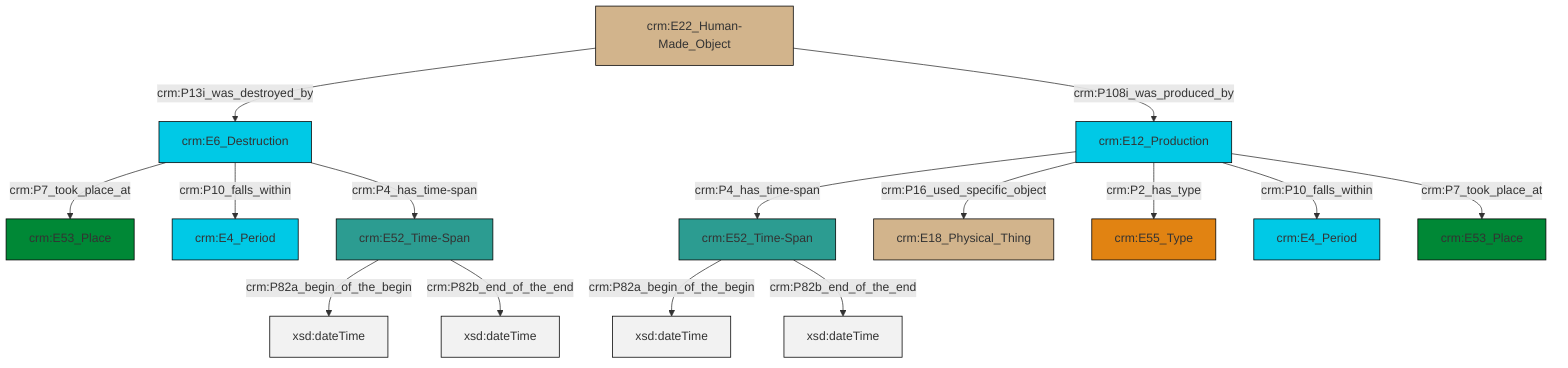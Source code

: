 graph TD
classDef Literal fill:#f2f2f2,stroke:#000000;
classDef CRM_Entity fill:#FFFFFF,stroke:#000000;
classDef Temporal_Entity fill:#00C9E6, stroke:#000000;
classDef Type fill:#E18312, stroke:#000000;
classDef Time-Span fill:#2C9C91, stroke:#000000;
classDef Appellation fill:#FFEB7F, stroke:#000000;
classDef Place fill:#008836, stroke:#000000;
classDef Persistent_Item fill:#B266B2, stroke:#000000;
classDef Conceptual_Object fill:#FFD700, stroke:#000000;
classDef Physical_Thing fill:#D2B48C, stroke:#000000;
classDef Actor fill:#f58aad, stroke:#000000;
classDef PC_Classes fill:#4ce600, stroke:#000000;
classDef Multi fill:#cccccc,stroke:#000000;

0["crm:E52_Time-Span"]:::Time-Span -->|crm:P82a_begin_of_the_begin| 1[xsd:dateTime]:::Literal
2["crm:E12_Production"]:::Temporal_Entity -->|crm:P4_has_time-span| 3["crm:E52_Time-Span"]:::Time-Span
2["crm:E12_Production"]:::Temporal_Entity -->|crm:P16_used_specific_object| 4["crm:E18_Physical_Thing"]:::Physical_Thing
6["crm:E22_Human-Made_Object"]:::Physical_Thing -->|crm:P13i_was_destroyed_by| 7["crm:E6_Destruction"]:::Temporal_Entity
0["crm:E52_Time-Span"]:::Time-Span -->|crm:P82b_end_of_the_end| 9[xsd:dateTime]:::Literal
2["crm:E12_Production"]:::Temporal_Entity -->|crm:P2_has_type| 10["crm:E55_Type"]:::Type
6["crm:E22_Human-Made_Object"]:::Physical_Thing -->|crm:P108i_was_produced_by| 2["crm:E12_Production"]:::Temporal_Entity
7["crm:E6_Destruction"]:::Temporal_Entity -->|crm:P7_took_place_at| 14["crm:E53_Place"]:::Place
2["crm:E12_Production"]:::Temporal_Entity -->|crm:P10_falls_within| 21["crm:E4_Period"]:::Temporal_Entity
7["crm:E6_Destruction"]:::Temporal_Entity -->|crm:P10_falls_within| 16["crm:E4_Period"]:::Temporal_Entity
3["crm:E52_Time-Span"]:::Time-Span -->|crm:P82a_begin_of_the_begin| 24[xsd:dateTime]:::Literal
2["crm:E12_Production"]:::Temporal_Entity -->|crm:P7_took_place_at| 19["crm:E53_Place"]:::Place
3["crm:E52_Time-Span"]:::Time-Span -->|crm:P82b_end_of_the_end| 25[xsd:dateTime]:::Literal
7["crm:E6_Destruction"]:::Temporal_Entity -->|crm:P4_has_time-span| 0["crm:E52_Time-Span"]:::Time-Span